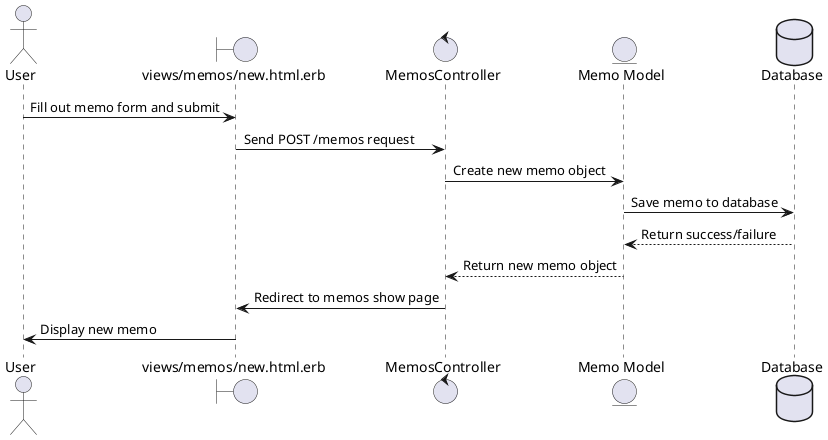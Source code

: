 @startuml
actor User
boundary "views/memos/new.html.erb" as View
control "MemosController" as Controller
entity "Memo Model" as Model
database "Database" as DB

User -> View: Fill out memo form and submit
View -> Controller: Send POST /memos request
Controller -> Model: Create new memo object
Model -> DB: Save memo to database
DB --> Model: Return success/failure
Model --> Controller: Return new memo object
Controller -> View: Redirect to memos show page
View -> User: Display new memo
@enduml

